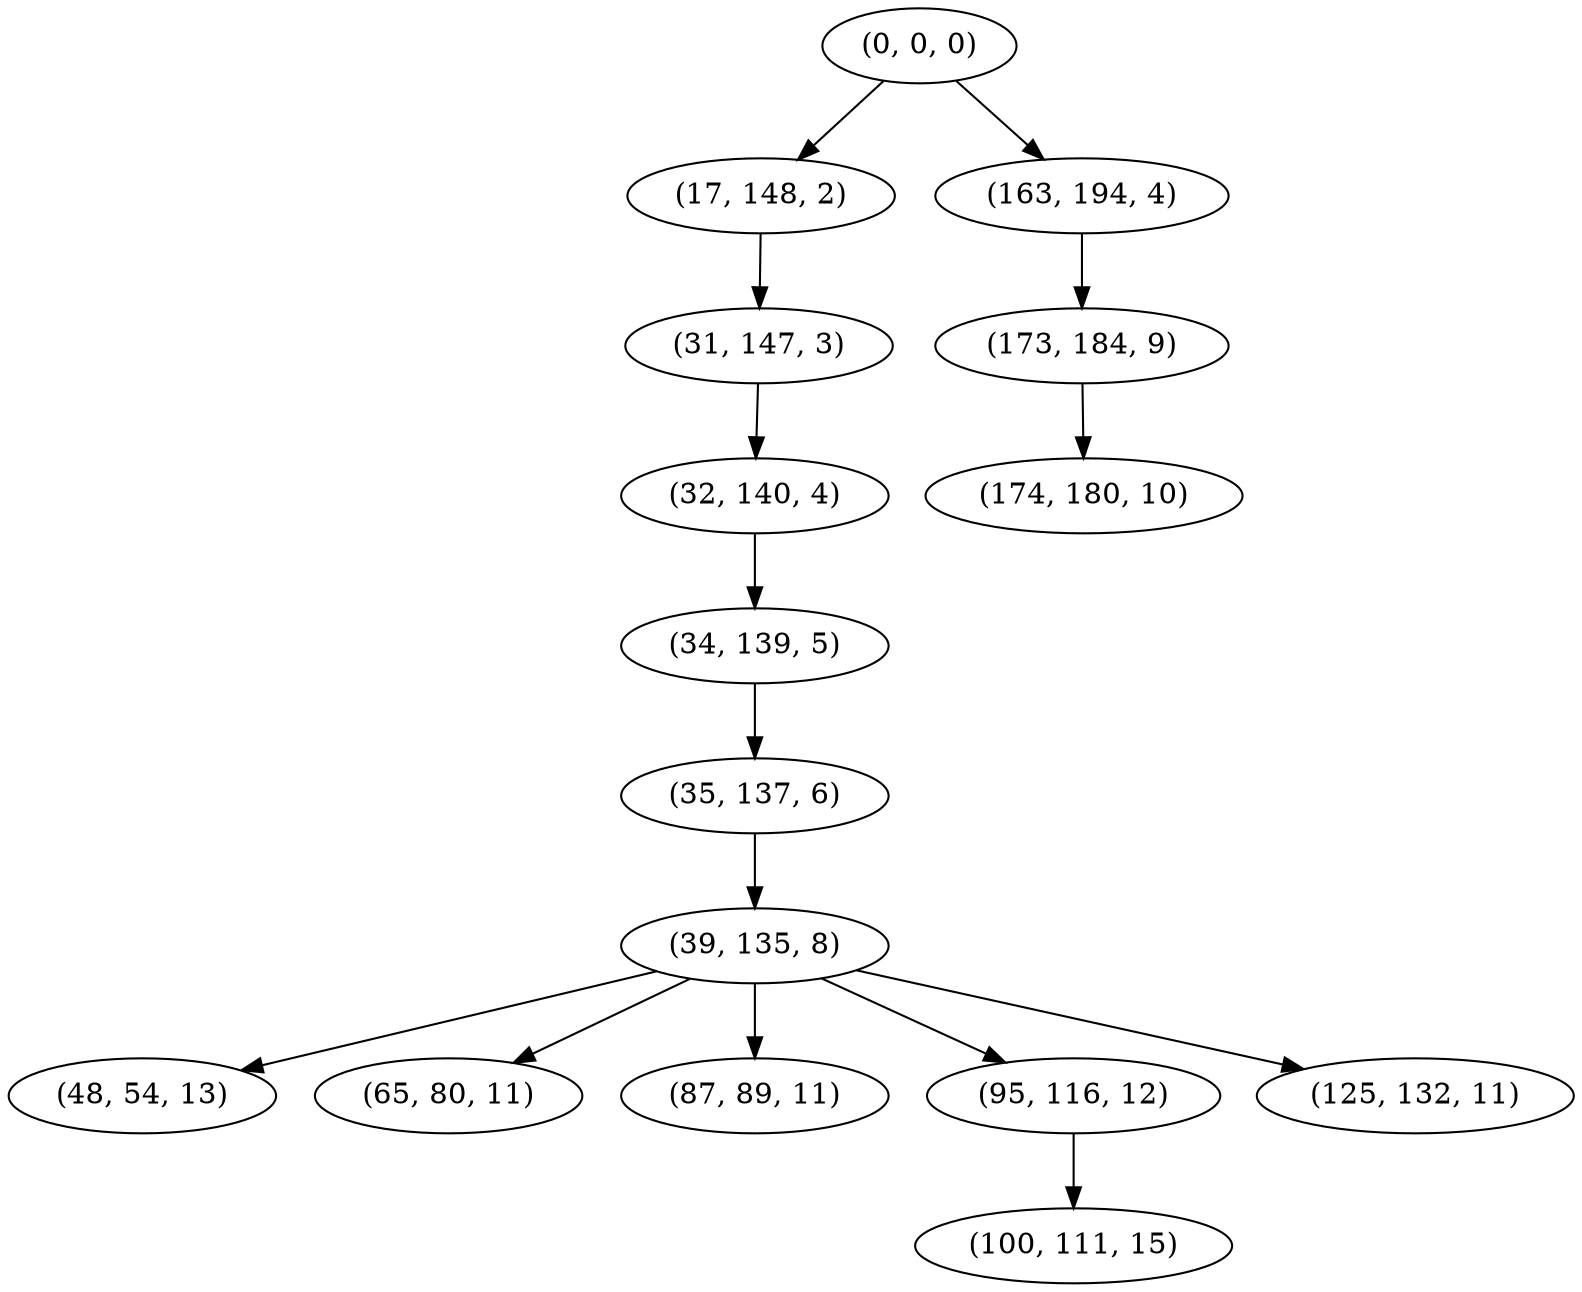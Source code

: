 digraph tree {
    "(0, 0, 0)";
    "(17, 148, 2)";
    "(31, 147, 3)";
    "(32, 140, 4)";
    "(34, 139, 5)";
    "(35, 137, 6)";
    "(39, 135, 8)";
    "(48, 54, 13)";
    "(65, 80, 11)";
    "(87, 89, 11)";
    "(95, 116, 12)";
    "(100, 111, 15)";
    "(125, 132, 11)";
    "(163, 194, 4)";
    "(173, 184, 9)";
    "(174, 180, 10)";
    "(0, 0, 0)" -> "(17, 148, 2)";
    "(0, 0, 0)" -> "(163, 194, 4)";
    "(17, 148, 2)" -> "(31, 147, 3)";
    "(31, 147, 3)" -> "(32, 140, 4)";
    "(32, 140, 4)" -> "(34, 139, 5)";
    "(34, 139, 5)" -> "(35, 137, 6)";
    "(35, 137, 6)" -> "(39, 135, 8)";
    "(39, 135, 8)" -> "(48, 54, 13)";
    "(39, 135, 8)" -> "(65, 80, 11)";
    "(39, 135, 8)" -> "(87, 89, 11)";
    "(39, 135, 8)" -> "(95, 116, 12)";
    "(39, 135, 8)" -> "(125, 132, 11)";
    "(95, 116, 12)" -> "(100, 111, 15)";
    "(163, 194, 4)" -> "(173, 184, 9)";
    "(173, 184, 9)" -> "(174, 180, 10)";
}

